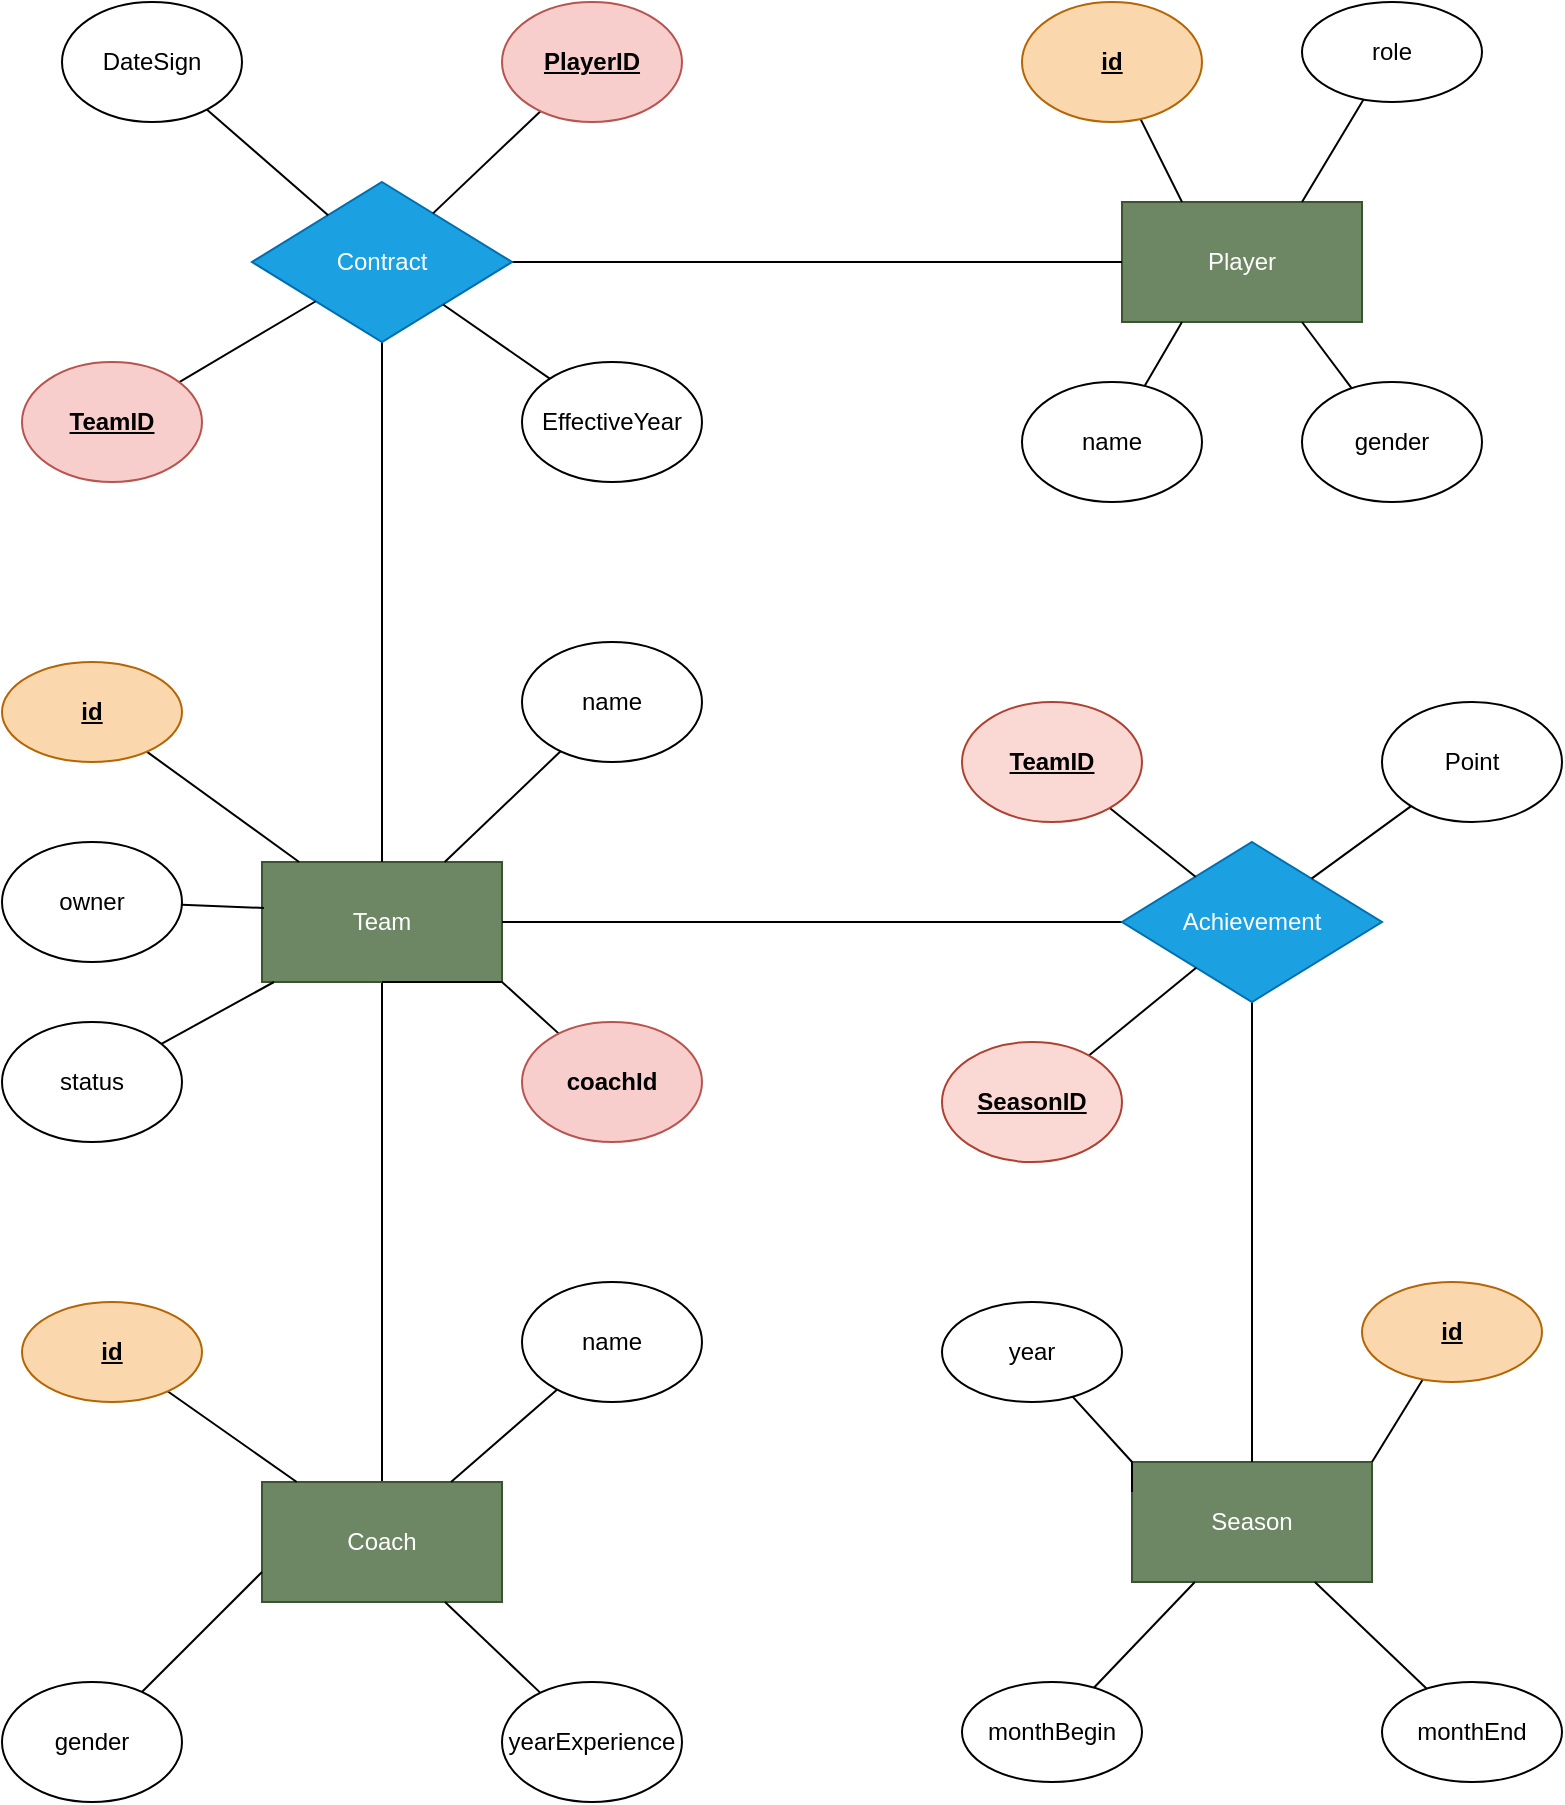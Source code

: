 <mxfile version="13.10.0" type="device"><diagram id="R2lEEEUBdFMjLlhIrx00" name="Page-1"><mxGraphModel dx="1422" dy="762" grid="1" gridSize="10" guides="1" tooltips="1" connect="1" arrows="1" fold="1" page="1" pageScale="1" pageWidth="850" pageHeight="1100" math="0" shadow="0" extFonts="Permanent Marker^https://fonts.googleapis.com/css?family=Permanent+Marker"><root><mxCell id="0"/><mxCell id="1" parent="0"/><mxCell id="nuCU_IL7E5-k5ThLMaVo-1" value="Player" style="rounded=0;whiteSpace=wrap;html=1;fillColor=#6d8764;strokeColor=#3A5431;fontColor=#ffffff;" parent="1" vertex="1"><mxGeometry x="600" y="150" width="120" height="60" as="geometry"/></mxCell><mxCell id="nuCU_IL7E5-k5ThLMaVo-6" style="rounded=0;orthogonalLoop=1;jettySize=auto;html=1;entryX=0.25;entryY=0;entryDx=0;entryDy=0;endArrow=none;endFill=0;" parent="1" source="nuCU_IL7E5-k5ThLMaVo-2" target="nuCU_IL7E5-k5ThLMaVo-1" edge="1"><mxGeometry relative="1" as="geometry"/></mxCell><mxCell id="nuCU_IL7E5-k5ThLMaVo-2" value="id" style="ellipse;whiteSpace=wrap;html=1;fillColor=#fad7ac;strokeColor=#b46504;fontStyle=5;" parent="1" vertex="1"><mxGeometry x="550" y="50" width="90" height="60" as="geometry"/></mxCell><mxCell id="nuCU_IL7E5-k5ThLMaVo-8" style="edgeStyle=none;rounded=0;orthogonalLoop=1;jettySize=auto;html=1;entryX=0.25;entryY=1;entryDx=0;entryDy=0;endArrow=none;endFill=0;" parent="1" source="nuCU_IL7E5-k5ThLMaVo-3" target="nuCU_IL7E5-k5ThLMaVo-1" edge="1"><mxGeometry relative="1" as="geometry"/></mxCell><mxCell id="nuCU_IL7E5-k5ThLMaVo-3" value="name" style="ellipse;whiteSpace=wrap;html=1;" parent="1" vertex="1"><mxGeometry x="550" y="240" width="90" height="60" as="geometry"/></mxCell><mxCell id="nuCU_IL7E5-k5ThLMaVo-9" style="edgeStyle=none;rounded=0;orthogonalLoop=1;jettySize=auto;html=1;entryX=0.75;entryY=1;entryDx=0;entryDy=0;endArrow=none;endFill=0;" parent="1" source="nuCU_IL7E5-k5ThLMaVo-4" target="nuCU_IL7E5-k5ThLMaVo-1" edge="1"><mxGeometry relative="1" as="geometry"/></mxCell><mxCell id="nuCU_IL7E5-k5ThLMaVo-4" value="gender" style="ellipse;whiteSpace=wrap;html=1;" parent="1" vertex="1"><mxGeometry x="690" y="240" width="90" height="60" as="geometry"/></mxCell><mxCell id="nuCU_IL7E5-k5ThLMaVo-7" style="rounded=0;orthogonalLoop=1;jettySize=auto;html=1;entryX=0.75;entryY=0;entryDx=0;entryDy=0;endArrow=none;endFill=0;" parent="1" source="nuCU_IL7E5-k5ThLMaVo-5" target="nuCU_IL7E5-k5ThLMaVo-1" edge="1"><mxGeometry relative="1" as="geometry"/></mxCell><mxCell id="nuCU_IL7E5-k5ThLMaVo-5" value="role" style="ellipse;whiteSpace=wrap;html=1;" parent="1" vertex="1"><mxGeometry x="690" y="50" width="90" height="50" as="geometry"/></mxCell><mxCell id="kCX7KV0T_0KoNZYjVpyX-2" style="edgeStyle=orthogonalEdgeStyle;rounded=0;orthogonalLoop=1;jettySize=auto;html=1;endArrow=none;endFill=0;" edge="1" parent="1" source="nuCU_IL7E5-k5ThLMaVo-10" target="nuCU_IL7E5-k5ThLMaVo-53"><mxGeometry relative="1" as="geometry"/></mxCell><mxCell id="nuCU_IL7E5-k5ThLMaVo-10" value="Team" style="rounded=0;whiteSpace=wrap;html=1;fillColor=#6d8764;strokeColor=#3A5431;fontColor=#ffffff;" parent="1" vertex="1"><mxGeometry x="170" y="480" width="120" height="60" as="geometry"/></mxCell><mxCell id="nuCU_IL7E5-k5ThLMaVo-19" style="edgeStyle=none;rounded=0;orthogonalLoop=1;jettySize=auto;html=1;endArrow=none;endFill=0;" parent="1" source="nuCU_IL7E5-k5ThLMaVo-11" target="nuCU_IL7E5-k5ThLMaVo-10" edge="1"><mxGeometry relative="1" as="geometry"/></mxCell><mxCell id="nuCU_IL7E5-k5ThLMaVo-11" value="id" style="ellipse;whiteSpace=wrap;html=1;fillColor=#fad7ac;strokeColor=#b46504;fontStyle=5;" parent="1" vertex="1"><mxGeometry x="40" y="380" width="90" height="50" as="geometry"/></mxCell><mxCell id="nuCU_IL7E5-k5ThLMaVo-20" style="edgeStyle=none;rounded=0;orthogonalLoop=1;jettySize=auto;html=1;endArrow=none;endFill=0;" parent="1" source="nuCU_IL7E5-k5ThLMaVo-12" target="nuCU_IL7E5-k5ThLMaVo-10" edge="1"><mxGeometry relative="1" as="geometry"><Array as="points"><mxPoint x="176" y="540"/></Array></mxGeometry></mxCell><mxCell id="nuCU_IL7E5-k5ThLMaVo-12" value="status" style="ellipse;whiteSpace=wrap;html=1;" parent="1" vertex="1"><mxGeometry x="40" y="560" width="90" height="60" as="geometry"/></mxCell><mxCell id="nuCU_IL7E5-k5ThLMaVo-17" style="edgeStyle=none;rounded=0;orthogonalLoop=1;jettySize=auto;html=1;entryX=0.008;entryY=0.383;entryDx=0;entryDy=0;entryPerimeter=0;endArrow=none;endFill=0;" parent="1" source="nuCU_IL7E5-k5ThLMaVo-13" target="nuCU_IL7E5-k5ThLMaVo-10" edge="1"><mxGeometry relative="1" as="geometry"/></mxCell><mxCell id="nuCU_IL7E5-k5ThLMaVo-13" value="owner" style="ellipse;whiteSpace=wrap;html=1;" parent="1" vertex="1"><mxGeometry x="40" y="470" width="90" height="60" as="geometry"/></mxCell><mxCell id="nuCU_IL7E5-k5ThLMaVo-18" style="edgeStyle=none;rounded=0;orthogonalLoop=1;jettySize=auto;html=1;endArrow=none;endFill=0;" parent="1" source="nuCU_IL7E5-k5ThLMaVo-14" target="nuCU_IL7E5-k5ThLMaVo-10" edge="1"><mxGeometry relative="1" as="geometry"/></mxCell><mxCell id="nuCU_IL7E5-k5ThLMaVo-14" value="name" style="ellipse;whiteSpace=wrap;html=1;" parent="1" vertex="1"><mxGeometry x="300" y="370" width="90" height="60" as="geometry"/></mxCell><mxCell id="nuCU_IL7E5-k5ThLMaVo-21" style="edgeStyle=none;rounded=0;orthogonalLoop=1;jettySize=auto;html=1;entryX=0.5;entryY=1;entryDx=0;entryDy=0;endArrow=none;endFill=0;" parent="1" source="nuCU_IL7E5-k5ThLMaVo-15" target="nuCU_IL7E5-k5ThLMaVo-10" edge="1"><mxGeometry relative="1" as="geometry"><Array as="points"><mxPoint x="290" y="540"/></Array></mxGeometry></mxCell><mxCell id="nuCU_IL7E5-k5ThLMaVo-15" value="coachId" style="ellipse;whiteSpace=wrap;html=1;fillColor=#f8cecc;strokeColor=#b85450;fontStyle=1" parent="1" vertex="1"><mxGeometry x="300" y="560" width="90" height="60" as="geometry"/></mxCell><mxCell id="nuCU_IL7E5-k5ThLMaVo-29" style="edgeStyle=none;rounded=0;orthogonalLoop=1;jettySize=auto;html=1;endArrow=none;endFill=0;" parent="1" source="nuCU_IL7E5-k5ThLMaVo-22" target="nuCU_IL7E5-k5ThLMaVo-10" edge="1"><mxGeometry relative="1" as="geometry"/></mxCell><mxCell id="nuCU_IL7E5-k5ThLMaVo-30" style="edgeStyle=none;rounded=0;orthogonalLoop=1;jettySize=auto;html=1;endArrow=none;endFill=0;" parent="1" source="nuCU_IL7E5-k5ThLMaVo-22" target="nuCU_IL7E5-k5ThLMaVo-1" edge="1"><mxGeometry relative="1" as="geometry"/></mxCell><mxCell id="nuCU_IL7E5-k5ThLMaVo-22" value="Contract" style="rhombus;whiteSpace=wrap;html=1;fillColor=#1ba1e2;strokeColor=#006EAF;fontColor=#ffffff;" parent="1" vertex="1"><mxGeometry x="165" y="140" width="130" height="80" as="geometry"/></mxCell><mxCell id="nuCU_IL7E5-k5ThLMaVo-35" style="edgeStyle=none;rounded=0;orthogonalLoop=1;jettySize=auto;html=1;endArrow=none;endFill=0;" parent="1" source="nuCU_IL7E5-k5ThLMaVo-25" target="nuCU_IL7E5-k5ThLMaVo-22" edge="1"><mxGeometry relative="1" as="geometry"/></mxCell><mxCell id="nuCU_IL7E5-k5ThLMaVo-25" value="PlayerID" style="ellipse;whiteSpace=wrap;html=1;fillColor=#f8cecc;strokeColor=#b85450;fontStyle=5" parent="1" vertex="1"><mxGeometry x="290" y="50" width="90" height="60" as="geometry"/></mxCell><mxCell id="nuCU_IL7E5-k5ThLMaVo-32" style="edgeStyle=none;rounded=0;orthogonalLoop=1;jettySize=auto;html=1;endArrow=none;endFill=0;" parent="1" source="nuCU_IL7E5-k5ThLMaVo-26" target="nuCU_IL7E5-k5ThLMaVo-22" edge="1"><mxGeometry relative="1" as="geometry"/></mxCell><mxCell id="nuCU_IL7E5-k5ThLMaVo-26" value="DateSign" style="ellipse;whiteSpace=wrap;html=1;" parent="1" vertex="1"><mxGeometry x="70" y="50" width="90" height="60" as="geometry"/></mxCell><mxCell id="nuCU_IL7E5-k5ThLMaVo-33" style="edgeStyle=none;rounded=0;orthogonalLoop=1;jettySize=auto;html=1;endArrow=none;endFill=0;" parent="1" source="nuCU_IL7E5-k5ThLMaVo-27" target="nuCU_IL7E5-k5ThLMaVo-22" edge="1"><mxGeometry relative="1" as="geometry"/></mxCell><mxCell id="nuCU_IL7E5-k5ThLMaVo-27" value="TeamID" style="ellipse;whiteSpace=wrap;html=1;fillColor=#f8cecc;strokeColor=#b85450;fontStyle=5" parent="1" vertex="1"><mxGeometry x="50" y="230" width="90" height="60" as="geometry"/></mxCell><mxCell id="nuCU_IL7E5-k5ThLMaVo-34" style="edgeStyle=none;rounded=0;orthogonalLoop=1;jettySize=auto;html=1;endArrow=none;endFill=0;" parent="1" source="nuCU_IL7E5-k5ThLMaVo-28" target="nuCU_IL7E5-k5ThLMaVo-22" edge="1"><mxGeometry relative="1" as="geometry"/></mxCell><mxCell id="nuCU_IL7E5-k5ThLMaVo-28" value="EffectiveYear" style="ellipse;whiteSpace=wrap;html=1;" parent="1" vertex="1"><mxGeometry x="300" y="230" width="90" height="60" as="geometry"/></mxCell><mxCell id="nuCU_IL7E5-k5ThLMaVo-36" value="Season" style="rounded=0;whiteSpace=wrap;html=1;fillColor=#6d8764;strokeColor=#3A5431;fontColor=#ffffff;" parent="1" vertex="1"><mxGeometry x="605" y="780" width="120" height="60" as="geometry"/></mxCell><mxCell id="nuCU_IL7E5-k5ThLMaVo-40" style="edgeStyle=none;rounded=0;orthogonalLoop=1;jettySize=auto;html=1;entryX=1;entryY=0;entryDx=0;entryDy=0;endArrow=none;endFill=0;" parent="1" source="nuCU_IL7E5-k5ThLMaVo-37" target="nuCU_IL7E5-k5ThLMaVo-36" edge="1"><mxGeometry relative="1" as="geometry"/></mxCell><mxCell id="nuCU_IL7E5-k5ThLMaVo-37" value="id" style="ellipse;whiteSpace=wrap;html=1;fontStyle=5;fillColor=#fad7ac;strokeColor=#b46504;" parent="1" vertex="1"><mxGeometry x="720" y="690" width="90" height="50" as="geometry"/></mxCell><mxCell id="nuCU_IL7E5-k5ThLMaVo-41" style="edgeStyle=none;rounded=0;orthogonalLoop=1;jettySize=auto;html=1;endArrow=none;endFill=0;" parent="1" source="nuCU_IL7E5-k5ThLMaVo-38" target="nuCU_IL7E5-k5ThLMaVo-36" edge="1"><mxGeometry relative="1" as="geometry"/></mxCell><mxCell id="nuCU_IL7E5-k5ThLMaVo-38" value="monthEnd" style="ellipse;whiteSpace=wrap;html=1;" parent="1" vertex="1"><mxGeometry x="730" y="890" width="90" height="50" as="geometry"/></mxCell><mxCell id="nuCU_IL7E5-k5ThLMaVo-42" style="edgeStyle=none;rounded=0;orthogonalLoop=1;jettySize=auto;html=1;endArrow=none;endFill=0;" parent="1" source="nuCU_IL7E5-k5ThLMaVo-39" target="nuCU_IL7E5-k5ThLMaVo-36" edge="1"><mxGeometry relative="1" as="geometry"/></mxCell><mxCell id="nuCU_IL7E5-k5ThLMaVo-39" value="monthBegin" style="ellipse;whiteSpace=wrap;html=1;" parent="1" vertex="1"><mxGeometry x="520" y="890" width="90" height="50" as="geometry"/></mxCell><mxCell id="nuCU_IL7E5-k5ThLMaVo-51" style="edgeStyle=none;rounded=0;orthogonalLoop=1;jettySize=auto;html=1;endArrow=none;endFill=0;" parent="1" source="nuCU_IL7E5-k5ThLMaVo-43" target="nuCU_IL7E5-k5ThLMaVo-10" edge="1"><mxGeometry relative="1" as="geometry"/></mxCell><mxCell id="nuCU_IL7E5-k5ThLMaVo-52" style="edgeStyle=none;rounded=0;orthogonalLoop=1;jettySize=auto;html=1;endArrow=none;endFill=0;" parent="1" source="nuCU_IL7E5-k5ThLMaVo-43" target="nuCU_IL7E5-k5ThLMaVo-36" edge="1"><mxGeometry relative="1" as="geometry"/></mxCell><mxCell id="nuCU_IL7E5-k5ThLMaVo-43" value="Achievement" style="rhombus;whiteSpace=wrap;html=1;fillColor=#1ba1e2;strokeColor=#006EAF;fontColor=#ffffff;" parent="1" vertex="1"><mxGeometry x="600" y="470" width="130" height="80" as="geometry"/></mxCell><mxCell id="nuCU_IL7E5-k5ThLMaVo-50" style="edgeStyle=none;rounded=0;orthogonalLoop=1;jettySize=auto;html=1;endArrow=none;endFill=0;" parent="1" source="nuCU_IL7E5-k5ThLMaVo-44" target="nuCU_IL7E5-k5ThLMaVo-43" edge="1"><mxGeometry relative="1" as="geometry"/></mxCell><mxCell id="nuCU_IL7E5-k5ThLMaVo-44" value="Point" style="ellipse;whiteSpace=wrap;html=1;" parent="1" vertex="1"><mxGeometry x="730" y="400" width="90" height="60" as="geometry"/></mxCell><mxCell id="nuCU_IL7E5-k5ThLMaVo-49" style="edgeStyle=none;rounded=0;orthogonalLoop=1;jettySize=auto;html=1;endArrow=none;endFill=0;" parent="1" source="nuCU_IL7E5-k5ThLMaVo-45" target="nuCU_IL7E5-k5ThLMaVo-43" edge="1"><mxGeometry relative="1" as="geometry"/></mxCell><mxCell id="nuCU_IL7E5-k5ThLMaVo-45" value="SeasonID" style="ellipse;whiteSpace=wrap;html=1;fontStyle=5;fillColor=#fad9d5;strokeColor=#ae4132;" parent="1" vertex="1"><mxGeometry x="510" y="570" width="90" height="60" as="geometry"/></mxCell><mxCell id="nuCU_IL7E5-k5ThLMaVo-48" style="edgeStyle=none;rounded=0;orthogonalLoop=1;jettySize=auto;html=1;endArrow=none;endFill=0;" parent="1" source="nuCU_IL7E5-k5ThLMaVo-46" target="nuCU_IL7E5-k5ThLMaVo-43" edge="1"><mxGeometry relative="1" as="geometry"/></mxCell><mxCell id="nuCU_IL7E5-k5ThLMaVo-46" value="&lt;span&gt;TeamID&lt;/span&gt;" style="ellipse;whiteSpace=wrap;html=1;fillColor=#fad9d5;strokeColor=#ae4132;fontStyle=5" parent="1" vertex="1"><mxGeometry x="520" y="400" width="90" height="60" as="geometry"/></mxCell><mxCell id="nuCU_IL7E5-k5ThLMaVo-53" value="Coach" style="rounded=0;whiteSpace=wrap;html=1;fillColor=#6d8764;strokeColor=#3A5431;fontColor=#ffffff;" parent="1" vertex="1"><mxGeometry x="170" y="790" width="120" height="60" as="geometry"/></mxCell><mxCell id="nuCU_IL7E5-k5ThLMaVo-58" style="edgeStyle=none;rounded=0;orthogonalLoop=1;jettySize=auto;html=1;endArrow=none;endFill=0;" parent="1" source="nuCU_IL7E5-k5ThLMaVo-54" target="nuCU_IL7E5-k5ThLMaVo-53" edge="1"><mxGeometry relative="1" as="geometry"/></mxCell><mxCell id="nuCU_IL7E5-k5ThLMaVo-54" value="id" style="ellipse;whiteSpace=wrap;html=1;fillColor=#fad7ac;strokeColor=#b46504;fontStyle=5;" parent="1" vertex="1"><mxGeometry x="50" y="700" width="90" height="50" as="geometry"/></mxCell><mxCell id="nuCU_IL7E5-k5ThLMaVo-59" style="edgeStyle=none;rounded=0;orthogonalLoop=1;jettySize=auto;html=1;endArrow=none;endFill=0;" parent="1" source="nuCU_IL7E5-k5ThLMaVo-55" target="nuCU_IL7E5-k5ThLMaVo-53" edge="1"><mxGeometry relative="1" as="geometry"/></mxCell><mxCell id="nuCU_IL7E5-k5ThLMaVo-55" value="name" style="ellipse;whiteSpace=wrap;html=1;" parent="1" vertex="1"><mxGeometry x="300" y="690" width="90" height="60" as="geometry"/></mxCell><mxCell id="nuCU_IL7E5-k5ThLMaVo-60" style="edgeStyle=none;rounded=0;orthogonalLoop=1;jettySize=auto;html=1;entryX=0;entryY=0.75;entryDx=0;entryDy=0;endArrow=none;endFill=0;" parent="1" source="nuCU_IL7E5-k5ThLMaVo-56" target="nuCU_IL7E5-k5ThLMaVo-53" edge="1"><mxGeometry relative="1" as="geometry"/></mxCell><mxCell id="nuCU_IL7E5-k5ThLMaVo-56" value="gender" style="ellipse;whiteSpace=wrap;html=1;" parent="1" vertex="1"><mxGeometry x="40" y="890" width="90" height="60" as="geometry"/></mxCell><mxCell id="nuCU_IL7E5-k5ThLMaVo-61" style="edgeStyle=none;rounded=0;orthogonalLoop=1;jettySize=auto;html=1;endArrow=none;endFill=0;" parent="1" source="nuCU_IL7E5-k5ThLMaVo-57" target="nuCU_IL7E5-k5ThLMaVo-53" edge="1"><mxGeometry relative="1" as="geometry"/></mxCell><mxCell id="nuCU_IL7E5-k5ThLMaVo-57" value="yearExperience" style="ellipse;whiteSpace=wrap;html=1;" parent="1" vertex="1"><mxGeometry x="290" y="890" width="90" height="60" as="geometry"/></mxCell><mxCell id="w81sa6LCoXA6MUsngf8j-2" style="rounded=0;orthogonalLoop=1;jettySize=auto;html=1;entryX=0;entryY=0.25;entryDx=0;entryDy=0;endArrow=none;endFill=0;" parent="1" source="w81sa6LCoXA6MUsngf8j-1" target="nuCU_IL7E5-k5ThLMaVo-36" edge="1"><mxGeometry relative="1" as="geometry"><Array as="points"><mxPoint x="605" y="780"/></Array></mxGeometry></mxCell><mxCell id="w81sa6LCoXA6MUsngf8j-1" value="year" style="ellipse;whiteSpace=wrap;html=1;" parent="1" vertex="1"><mxGeometry x="510" y="700" width="90" height="50" as="geometry"/></mxCell></root></mxGraphModel></diagram></mxfile>